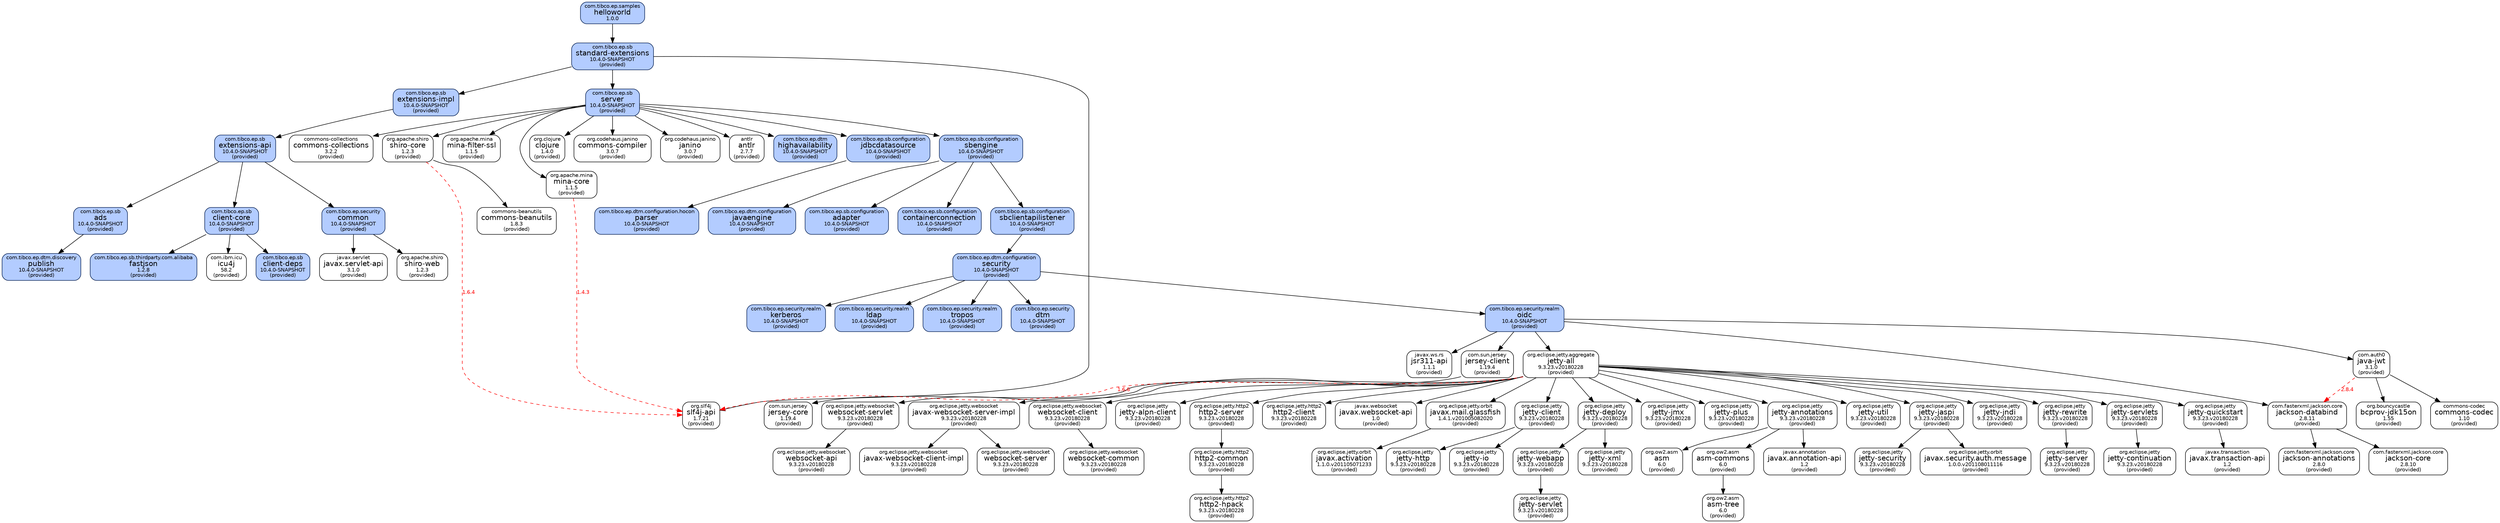 digraph "helloworld" {
  node [shape="box",style="rounded",fontname="Helvetica",fontsize="14"]
  edge [fontsize="10",fontname="Helvetica"]

  // Node Definitions:
  "com.tibco.ep.sb:ads:jar"[shape="box",style="rounded,filled",color="#001a4d",fillcolor="#b3ccff",label=<<font point-size="10">com.tibco.ep.sb</font><br/>ads<font point-size="10"><br/>10.4.0-SNAPSHOT</font><font point-size="10"><br/>(provided)</font>>]
  "com.tibco.ep.dtm.discovery:publish:jar"[shape="box",style="rounded,filled",color="#001a4d",fillcolor="#b3ccff",label=<<font point-size="10">com.tibco.ep.dtm.discovery</font><br/>publish<font point-size="10"><br/>10.4.0-SNAPSHOT</font><font point-size="10"><br/>(provided)</font>>]
  "com.tibco.ep.sb:extensions-api:jar"[shape="box",style="rounded,filled",color="#001a4d",fillcolor="#b3ccff",label=<<font point-size="10">com.tibco.ep.sb</font><br/>extensions-api<font point-size="10"><br/>10.4.0-SNAPSHOT</font><font point-size="10"><br/>(provided)</font>>]
  "com.tibco.ep.sb:client-core:jar"[shape="box",style="rounded,filled",color="#001a4d",fillcolor="#b3ccff",label=<<font point-size="10">com.tibco.ep.sb</font><br/>client-core<font point-size="10"><br/>10.4.0-SNAPSHOT</font><font point-size="10"><br/>(provided)</font>>]
  "com.ibm.icu:icu4j:jar"[label=<<font point-size="10">com.ibm.icu</font><br/>icu4j<font point-size="10"><br/>58.2</font><font point-size="10"><br/>(provided)</font>>]
  "com.tibco.ep.sb:client-deps:jar"[shape="box",style="rounded,filled",color="#001a4d",fillcolor="#b3ccff",label=<<font point-size="10">com.tibco.ep.sb</font><br/>client-deps<font point-size="10"><br/>10.4.0-SNAPSHOT</font><font point-size="10"><br/>(provided)</font>>]
  "com.tibco.ep.sb.thirdparty.com.alibaba:fastjson:jar"[shape="box",style="rounded,filled",color="#001a4d",fillcolor="#b3ccff",label=<<font point-size="10">com.tibco.ep.sb.thirdparty.com.alibaba</font><br/>fastjson<font point-size="10"><br/>1.2.8</font><font point-size="10"><br/>(provided)</font>>]
  "com.tibco.ep.security:common:jar"[shape="box",style="rounded,filled",color="#001a4d",fillcolor="#b3ccff",label=<<font point-size="10">com.tibco.ep.security</font><br/>common<font point-size="10"><br/>10.4.0-SNAPSHOT</font><font point-size="10"><br/>(provided)</font>>]
  "javax.servlet:javax.servlet-api:jar"[label=<<font point-size="10">javax.servlet</font><br/>javax.servlet-api<font point-size="10"><br/>3.1.0</font><font point-size="10"><br/>(provided)</font>>]
  "org.apache.shiro:shiro-web:jar"[label=<<font point-size="10">org.apache.shiro</font><br/>shiro-web<font point-size="10"><br/>1.2.3</font><font point-size="10"><br/>(provided)</font>>]
  "com.tibco.ep.sb:extensions-impl:jar"[shape="box",style="rounded,filled",color="#001a4d",fillcolor="#b3ccff",label=<<font point-size="10">com.tibco.ep.sb</font><br/>extensions-impl<font point-size="10"><br/>10.4.0-SNAPSHOT</font><font point-size="10"><br/>(provided)</font>>]
  "com.tibco.ep.sb:standard-extensions:jar"[shape="box",style="rounded,filled",color="#001a4d",fillcolor="#b3ccff",label=<<font point-size="10">com.tibco.ep.sb</font><br/>standard-extensions<font point-size="10"><br/>10.4.0-SNAPSHOT</font><font point-size="10"><br/>(provided)</font>>]
  "com.tibco.ep.sb:server:jar"[shape="box",style="rounded,filled",color="#001a4d",fillcolor="#b3ccff",label=<<font point-size="10">com.tibco.ep.sb</font><br/>server<font point-size="10"><br/>10.4.0-SNAPSHOT</font><font point-size="10"><br/>(provided)</font>>]
  "antlr:antlr:jar"[label=<<font point-size="10">antlr</font><br/>antlr<font point-size="10"><br/>2.7.7</font><font point-size="10"><br/>(provided)</font>>]
  "com.tibco.ep.dtm:highavailability:jar"[shape="box",style="rounded,filled",color="#001a4d",fillcolor="#b3ccff",label=<<font point-size="10">com.tibco.ep.dtm</font><br/>highavailability<font point-size="10"><br/>10.4.0-SNAPSHOT</font><font point-size="10"><br/>(provided)</font>>]
  "com.tibco.ep.sb.configuration:jdbcdatasource:jar"[shape="box",style="rounded,filled",color="#001a4d",fillcolor="#b3ccff",label=<<font point-size="10">com.tibco.ep.sb.configuration</font><br/>jdbcdatasource<font point-size="10"><br/>10.4.0-SNAPSHOT</font><font point-size="10"><br/>(provided)</font>>]
  "com.tibco.ep.dtm.configuration.hocon:parser:jar"[shape="box",style="rounded,filled",color="#001a4d",fillcolor="#b3ccff",label=<<font point-size="10">com.tibco.ep.dtm.configuration.hocon</font><br/>parser<font point-size="10"><br/>10.4.0-SNAPSHOT</font><font point-size="10"><br/>(provided)</font>>]
  "com.tibco.ep.sb.configuration:sbengine:jar"[shape="box",style="rounded,filled",color="#001a4d",fillcolor="#b3ccff",label=<<font point-size="10">com.tibco.ep.sb.configuration</font><br/>sbengine<font point-size="10"><br/>10.4.0-SNAPSHOT</font><font point-size="10"><br/>(provided)</font>>]
  "com.tibco.ep.dtm.configuration:javaengine:jar"[shape="box",style="rounded,filled",color="#001a4d",fillcolor="#b3ccff",label=<<font point-size="10">com.tibco.ep.dtm.configuration</font><br/>javaengine<font point-size="10"><br/>10.4.0-SNAPSHOT</font><font point-size="10"><br/>(provided)</font>>]
  "com.tibco.ep.sb.configuration:adapter:jar"[shape="box",style="rounded,filled",color="#001a4d",fillcolor="#b3ccff",label=<<font point-size="10">com.tibco.ep.sb.configuration</font><br/>adapter<font point-size="10"><br/>10.4.0-SNAPSHOT</font><font point-size="10"><br/>(provided)</font>>]
  "com.tibco.ep.sb.configuration:containerconnection:jar"[shape="box",style="rounded,filled",color="#001a4d",fillcolor="#b3ccff",label=<<font point-size="10">com.tibco.ep.sb.configuration</font><br/>containerconnection<font point-size="10"><br/>10.4.0-SNAPSHOT</font><font point-size="10"><br/>(provided)</font>>]
  "com.tibco.ep.dtm.configuration:security:jar"[shape="box",style="rounded,filled",color="#001a4d",fillcolor="#b3ccff",label=<<font point-size="10">com.tibco.ep.dtm.configuration</font><br/>security<font point-size="10"><br/>10.4.0-SNAPSHOT</font><font point-size="10"><br/>(provided)</font>>]
  "com.tibco.ep.security:dtm:jar"[shape="box",style="rounded,filled",color="#001a4d",fillcolor="#b3ccff",label=<<font point-size="10">com.tibco.ep.security</font><br/>dtm<font point-size="10"><br/>10.4.0-SNAPSHOT</font><font point-size="10"><br/>(provided)</font>>]
  "com.tibco.ep.security.realm:kerberos:jar"[shape="box",style="rounded,filled",color="#001a4d",fillcolor="#b3ccff",label=<<font point-size="10">com.tibco.ep.security.realm</font><br/>kerberos<font point-size="10"><br/>10.4.0-SNAPSHOT</font><font point-size="10"><br/>(provided)</font>>]
  "com.tibco.ep.security.realm:ldap:jar"[shape="box",style="rounded,filled",color="#001a4d",fillcolor="#b3ccff",label=<<font point-size="10">com.tibco.ep.security.realm</font><br/>ldap<font point-size="10"><br/>10.4.0-SNAPSHOT</font><font point-size="10"><br/>(provided)</font>>]
  "com.auth0:java-jwt:jar"[label=<<font point-size="10">com.auth0</font><br/>java-jwt<font point-size="10"><br/>3.1.0</font><font point-size="10"><br/>(provided)</font>>]
  "com.fasterxml.jackson.core:jackson-databind:jar"[label=<<font point-size="10">com.fasterxml.jackson.core</font><br/>jackson-databind<font point-size="10"><br/>2.8.11</font><font point-size="10"><br/>(provided)</font>>]
  "commons-codec:commons-codec:jar"[label=<<font point-size="10">commons-codec</font><br/>commons-codec<font point-size="10"><br/>1.10</font><font point-size="10"><br/>(provided)</font>>]
  "org.bouncycastle:bcprov-jdk15on:jar"[label=<<font point-size="10">org.bouncycastle</font><br/>bcprov-jdk15on<font point-size="10"><br/>1.55</font><font point-size="10"><br/>(provided)</font>>]
  "com.tibco.ep.security.realm:oidc:jar"[shape="box",style="rounded,filled",color="#001a4d",fillcolor="#b3ccff",label=<<font point-size="10">com.tibco.ep.security.realm</font><br/>oidc<font point-size="10"><br/>10.4.0-SNAPSHOT</font><font point-size="10"><br/>(provided)</font>>]
  "com.fasterxml.jackson.core:jackson-annotations:jar"[label=<<font point-size="10">com.fasterxml.jackson.core</font><br/>jackson-annotations<font point-size="10"><br/>2.8.0</font><font point-size="10"><br/>(provided)</font>>]
  "com.fasterxml.jackson.core:jackson-core:jar"[label=<<font point-size="10">com.fasterxml.jackson.core</font><br/>jackson-core<font point-size="10"><br/>2.8.10</font><font point-size="10"><br/>(provided)</font>>]
  "com.sun.jersey:jersey-client:jar"[label=<<font point-size="10">com.sun.jersey</font><br/>jersey-client<font point-size="10"><br/>1.19.4</font><font point-size="10"><br/>(provided)</font>>]
  "com.sun.jersey:jersey-core:jar"[label=<<font point-size="10">com.sun.jersey</font><br/>jersey-core<font point-size="10"><br/>1.19.4</font><font point-size="10"><br/>(provided)</font>>]
  "javax.ws.rs:jsr311-api:jar"[label=<<font point-size="10">javax.ws.rs</font><br/>jsr311-api<font point-size="10"><br/>1.1.1</font><font point-size="10"><br/>(provided)</font>>]
  "org.eclipse.jetty:jetty-client:jar"[label=<<font point-size="10">org.eclipse.jetty</font><br/>jetty-client<font point-size="10"><br/>9.3.23.v20180228</font><font point-size="10"><br/>(provided)</font>>]
  "org.eclipse.jetty:jetty-http:jar"[label=<<font point-size="10">org.eclipse.jetty</font><br/>jetty-http<font point-size="10"><br/>9.3.23.v20180228</font><font point-size="10"><br/>(provided)</font>>]
  "org.eclipse.jetty:jetty-io:jar"[label=<<font point-size="10">org.eclipse.jetty</font><br/>jetty-io<font point-size="10"><br/>9.3.23.v20180228</font><font point-size="10"><br/>(provided)</font>>]
  "org.eclipse.jetty.aggregate:jetty-all:jar:uber"[label=<<font point-size="10">org.eclipse.jetty.aggregate</font><br/>jetty-all<font point-size="10"><br/>9.3.23.v20180228</font><font point-size="10"><br/>(provided)</font>>]
  "org.eclipse.jetty:jetty-webapp:jar"[label=<<font point-size="10">org.eclipse.jetty</font><br/>jetty-webapp<font point-size="10"><br/>9.3.23.v20180228</font><font point-size="10"><br/>(provided)</font>>]
  "org.eclipse.jetty:jetty-servlet:jar"[label=<<font point-size="10">org.eclipse.jetty</font><br/>jetty-servlet<font point-size="10"><br/>9.3.23.v20180228</font><font point-size="10"><br/>(provided)</font>>]
  "org.eclipse.jetty:jetty-deploy:jar"[label=<<font point-size="10">org.eclipse.jetty</font><br/>jetty-deploy<font point-size="10"><br/>9.3.23.v20180228</font><font point-size="10"><br/>(provided)</font>>]
  "org.eclipse.jetty:jetty-xml:jar"[label=<<font point-size="10">org.eclipse.jetty</font><br/>jetty-xml<font point-size="10"><br/>9.3.23.v20180228</font><font point-size="10"><br/>(provided)</font>>]
  "org.eclipse.jetty:jetty-jmx:jar"[label=<<font point-size="10">org.eclipse.jetty</font><br/>jetty-jmx<font point-size="10"><br/>9.3.23.v20180228</font><font point-size="10"><br/>(provided)</font>>]
  "org.eclipse.jetty:jetty-plus:jar"[label=<<font point-size="10">org.eclipse.jetty</font><br/>jetty-plus<font point-size="10"><br/>9.3.23.v20180228</font><font point-size="10"><br/>(provided)</font>>]
  "org.eclipse.jetty:jetty-annotations:jar"[label=<<font point-size="10">org.eclipse.jetty</font><br/>jetty-annotations<font point-size="10"><br/>9.3.23.v20180228</font><font point-size="10"><br/>(provided)</font>>]
  "javax.annotation:javax.annotation-api:jar"[label=<<font point-size="10">javax.annotation</font><br/>javax.annotation-api<font point-size="10"><br/>1.2</font><font point-size="10"><br/>(provided)</font>>]
  "org.ow2.asm:asm:jar"[label=<<font point-size="10">org.ow2.asm</font><br/>asm<font point-size="10"><br/>6.0</font><font point-size="10"><br/>(provided)</font>>]
  "org.ow2.asm:asm-commons:jar"[label=<<font point-size="10">org.ow2.asm</font><br/>asm-commons<font point-size="10"><br/>6.0</font><font point-size="10"><br/>(provided)</font>>]
  "org.ow2.asm:asm-tree:jar"[label=<<font point-size="10">org.ow2.asm</font><br/>asm-tree<font point-size="10"><br/>6.0</font><font point-size="10"><br/>(provided)</font>>]
  "org.eclipse.jetty:jetty-util:jar"[label=<<font point-size="10">org.eclipse.jetty</font><br/>jetty-util<font point-size="10"><br/>9.3.23.v20180228</font><font point-size="10"><br/>(provided)</font>>]
  "org.eclipse.jetty:jetty-jaspi:jar"[label=<<font point-size="10">org.eclipse.jetty</font><br/>jetty-jaspi<font point-size="10"><br/>9.3.23.v20180228</font><font point-size="10"><br/>(provided)</font>>]
  "org.eclipse.jetty:jetty-security:jar"[label=<<font point-size="10">org.eclipse.jetty</font><br/>jetty-security<font point-size="10"><br/>9.3.23.v20180228</font><font point-size="10"><br/>(provided)</font>>]
  "org.eclipse.jetty.orbit:javax.security.auth.message:jar"[label=<<font point-size="10">org.eclipse.jetty.orbit</font><br/>javax.security.auth.message<font point-size="10"><br/>1.0.0.v201108011116</font><font point-size="10"><br/>(provided)</font>>]
  "org.eclipse.jetty:jetty-jndi:jar"[label=<<font point-size="10">org.eclipse.jetty</font><br/>jetty-jndi<font point-size="10"><br/>9.3.23.v20180228</font><font point-size="10"><br/>(provided)</font>>]
  "org.eclipse.jetty:jetty-rewrite:jar"[label=<<font point-size="10">org.eclipse.jetty</font><br/>jetty-rewrite<font point-size="10"><br/>9.3.23.v20180228</font><font point-size="10"><br/>(provided)</font>>]
  "org.eclipse.jetty:jetty-server:jar"[label=<<font point-size="10">org.eclipse.jetty</font><br/>jetty-server<font point-size="10"><br/>9.3.23.v20180228</font><font point-size="10"><br/>(provided)</font>>]
  "org.eclipse.jetty:jetty-servlets:jar"[label=<<font point-size="10">org.eclipse.jetty</font><br/>jetty-servlets<font point-size="10"><br/>9.3.23.v20180228</font><font point-size="10"><br/>(provided)</font>>]
  "org.eclipse.jetty:jetty-continuation:jar"[label=<<font point-size="10">org.eclipse.jetty</font><br/>jetty-continuation<font point-size="10"><br/>9.3.23.v20180228</font><font point-size="10"><br/>(provided)</font>>]
  "org.eclipse.jetty:jetty-quickstart:jar"[label=<<font point-size="10">org.eclipse.jetty</font><br/>jetty-quickstart<font point-size="10"><br/>9.3.23.v20180228</font><font point-size="10"><br/>(provided)</font>>]
  "javax.transaction:javax.transaction-api:jar"[label=<<font point-size="10">javax.transaction</font><br/>javax.transaction-api<font point-size="10"><br/>1.2</font><font point-size="10"><br/>(provided)</font>>]
  "org.eclipse.jetty.websocket:websocket-servlet:jar"[label=<<font point-size="10">org.eclipse.jetty.websocket</font><br/>websocket-servlet<font point-size="10"><br/>9.3.23.v20180228</font><font point-size="10"><br/>(provided)</font>>]
  "org.eclipse.jetty.websocket:websocket-api:jar"[label=<<font point-size="10">org.eclipse.jetty.websocket</font><br/>websocket-api<font point-size="10"><br/>9.3.23.v20180228</font><font point-size="10"><br/>(provided)</font>>]
  "org.eclipse.jetty.websocket:javax-websocket-server-impl:jar"[label=<<font point-size="10">org.eclipse.jetty.websocket</font><br/>javax-websocket-server-impl<font point-size="10"><br/>9.3.23.v20180228</font><font point-size="10"><br/>(provided)</font>>]
  "org.eclipse.jetty.websocket:javax-websocket-client-impl:jar"[label=<<font point-size="10">org.eclipse.jetty.websocket</font><br/>javax-websocket-client-impl<font point-size="10"><br/>9.3.23.v20180228</font><font point-size="10"><br/>(provided)</font>>]
  "org.eclipse.jetty.websocket:websocket-server:jar"[label=<<font point-size="10">org.eclipse.jetty.websocket</font><br/>websocket-server<font point-size="10"><br/>9.3.23.v20180228</font><font point-size="10"><br/>(provided)</font>>]
  "org.eclipse.jetty.websocket:websocket-client:jar"[label=<<font point-size="10">org.eclipse.jetty.websocket</font><br/>websocket-client<font point-size="10"><br/>9.3.23.v20180228</font><font point-size="10"><br/>(provided)</font>>]
  "org.eclipse.jetty.websocket:websocket-common:jar"[label=<<font point-size="10">org.eclipse.jetty.websocket</font><br/>websocket-common<font point-size="10"><br/>9.3.23.v20180228</font><font point-size="10"><br/>(provided)</font>>]
  "org.eclipse.jetty:jetty-alpn-client:jar"[label=<<font point-size="10">org.eclipse.jetty</font><br/>jetty-alpn-client<font point-size="10"><br/>9.3.23.v20180228</font><font point-size="10"><br/>(provided)</font>>]
  "org.eclipse.jetty.http2:http2-common:jar"[label=<<font point-size="10">org.eclipse.jetty.http2</font><br/>http2-common<font point-size="10"><br/>9.3.23.v20180228</font><font point-size="10"><br/>(provided)</font>>]
  "org.eclipse.jetty.http2:http2-hpack:jar"[label=<<font point-size="10">org.eclipse.jetty.http2</font><br/>http2-hpack<font point-size="10"><br/>9.3.23.v20180228</font><font point-size="10"><br/>(provided)</font>>]
  "org.eclipse.jetty.http2:http2-server:jar"[label=<<font point-size="10">org.eclipse.jetty.http2</font><br/>http2-server<font point-size="10"><br/>9.3.23.v20180228</font><font point-size="10"><br/>(provided)</font>>]
  "org.eclipse.jetty.http2:http2-client:jar"[label=<<font point-size="10">org.eclipse.jetty.http2</font><br/>http2-client<font point-size="10"><br/>9.3.23.v20180228</font><font point-size="10"><br/>(provided)</font>>]
  "javax.websocket:javax.websocket-api:jar"[label=<<font point-size="10">javax.websocket</font><br/>javax.websocket-api<font point-size="10"><br/>1.0</font><font point-size="10"><br/>(provided)</font>>]
  "org.eclipse.jetty.orbit:javax.mail.glassfish:jar"[label=<<font point-size="10">org.eclipse.jetty.orbit</font><br/>javax.mail.glassfish<font point-size="10"><br/>1.4.1.v201005082020</font><font point-size="10"><br/>(provided)</font>>]
  "org.eclipse.jetty.orbit:javax.activation:jar"[label=<<font point-size="10">org.eclipse.jetty.orbit</font><br/>javax.activation<font point-size="10"><br/>1.1.0.v201105071233</font><font point-size="10"><br/>(provided)</font>>]
  "org.slf4j:slf4j-api:jar"[label=<<font point-size="10">org.slf4j</font><br/>slf4j-api<font point-size="10"><br/>1.7.21</font><font point-size="10"><br/>(provided)</font>>]
  "com.tibco.ep.security.realm:tropos:jar"[shape="box",style="rounded,filled",color="#001a4d",fillcolor="#b3ccff",label=<<font point-size="10">com.tibco.ep.security.realm</font><br/>tropos<font point-size="10"><br/>10.4.0-SNAPSHOT</font><font point-size="10"><br/>(provided)</font>>]
  "com.tibco.ep.sb.configuration:sbclientapilistener:jar"[shape="box",style="rounded,filled",color="#001a4d",fillcolor="#b3ccff",label=<<font point-size="10">com.tibco.ep.sb.configuration</font><br/>sbclientapilistener<font point-size="10"><br/>10.4.0-SNAPSHOT</font><font point-size="10"><br/>(provided)</font>>]
  "commons-collections:commons-collections:jar"[label=<<font point-size="10">commons-collections</font><br/>commons-collections<font point-size="10"><br/>3.2.2</font><font point-size="10"><br/>(provided)</font>>]
  "org.apache.mina:mina-core:jar"[label=<<font point-size="10">org.apache.mina</font><br/>mina-core<font point-size="10"><br/>1.1.5</font><font point-size="10"><br/>(provided)</font>>]
  "org.apache.mina:mina-filter-ssl:jar"[label=<<font point-size="10">org.apache.mina</font><br/>mina-filter-ssl<font point-size="10"><br/>1.1.5</font><font point-size="10"><br/>(provided)</font>>]
  "org.apache.shiro:shiro-core:jar"[label=<<font point-size="10">org.apache.shiro</font><br/>shiro-core<font point-size="10"><br/>1.2.3</font><font point-size="10"><br/>(provided)</font>>]
  "commons-beanutils:commons-beanutils:jar"[label=<<font point-size="10">commons-beanutils</font><br/>commons-beanutils<font point-size="10"><br/>1.8.3</font><font point-size="10"><br/>(provided)</font>>]
  "org.clojure:clojure:jar"[label=<<font point-size="10">org.clojure</font><br/>clojure<font point-size="10"><br/>1.4.0</font><font point-size="10"><br/>(provided)</font>>]
  "org.codehaus.janino:commons-compiler:jar"[label=<<font point-size="10">org.codehaus.janino</font><br/>commons-compiler<font point-size="10"><br/>3.0.7</font><font point-size="10"><br/>(provided)</font>>]
  "org.codehaus.janino:janino:jar"[label=<<font point-size="10">org.codehaus.janino</font><br/>janino<font point-size="10"><br/>3.0.7</font><font point-size="10"><br/>(provided)</font>>]
  "com.tibco.ep.samples:helloworld:ep-eventflow-fragment"[shape="box",style="rounded,filled",color="#001a4d",fillcolor="#b3ccff",label=<<font point-size="10">com.tibco.ep.samples</font><br/>helloworld<font point-size="10"><br/>1.0.0</font>>]

  // Edge Definitions:
  "com.tibco.ep.sb:ads:jar" -> "com.tibco.ep.dtm.discovery:publish:jar"
  "com.tibco.ep.sb:extensions-api:jar" -> "com.tibco.ep.sb:ads:jar"
  "com.tibco.ep.sb:client-core:jar" -> "com.ibm.icu:icu4j:jar"
  "com.tibco.ep.sb:client-core:jar" -> "com.tibco.ep.sb:client-deps:jar"
  "com.tibco.ep.sb:client-core:jar" -> "com.tibco.ep.sb.thirdparty.com.alibaba:fastjson:jar"
  "com.tibco.ep.sb:extensions-api:jar" -> "com.tibco.ep.sb:client-core:jar"
  "com.tibco.ep.security:common:jar" -> "javax.servlet:javax.servlet-api:jar"
  "com.tibco.ep.security:common:jar" -> "org.apache.shiro:shiro-web:jar"
  "com.tibco.ep.sb:extensions-api:jar" -> "com.tibco.ep.security:common:jar"
  "com.tibco.ep.sb:extensions-impl:jar" -> "com.tibco.ep.sb:extensions-api:jar"
  "com.tibco.ep.sb:standard-extensions:jar" -> "com.tibco.ep.sb:extensions-impl:jar"
  "com.tibco.ep.sb:server:jar" -> "antlr:antlr:jar"
  "com.tibco.ep.sb:server:jar" -> "com.tibco.ep.dtm:highavailability:jar"
  "com.tibco.ep.sb.configuration:jdbcdatasource:jar" -> "com.tibco.ep.dtm.configuration.hocon:parser:jar"
  "com.tibco.ep.sb:server:jar" -> "com.tibco.ep.sb.configuration:jdbcdatasource:jar"
  "com.tibco.ep.sb.configuration:sbengine:jar" -> "com.tibco.ep.dtm.configuration:javaengine:jar"
  "com.tibco.ep.sb.configuration:sbengine:jar" -> "com.tibco.ep.sb.configuration:adapter:jar"
  "com.tibco.ep.sb.configuration:sbengine:jar" -> "com.tibco.ep.sb.configuration:containerconnection:jar"
  "com.tibco.ep.dtm.configuration:security:jar" -> "com.tibco.ep.security:dtm:jar"
  "com.tibco.ep.dtm.configuration:security:jar" -> "com.tibco.ep.security.realm:kerberos:jar"
  "com.tibco.ep.dtm.configuration:security:jar" -> "com.tibco.ep.security.realm:ldap:jar"
  "com.auth0:java-jwt:jar" -> "com.fasterxml.jackson.core:jackson-databind:jar"[style="dashed",color="red",fontcolor="red",label="2.8.4"]
  "com.auth0:java-jwt:jar" -> "commons-codec:commons-codec:jar"
  "com.auth0:java-jwt:jar" -> "org.bouncycastle:bcprov-jdk15on:jar"
  "com.tibco.ep.security.realm:oidc:jar" -> "com.auth0:java-jwt:jar"
  "com.fasterxml.jackson.core:jackson-databind:jar" -> "com.fasterxml.jackson.core:jackson-annotations:jar"
  "com.fasterxml.jackson.core:jackson-databind:jar" -> "com.fasterxml.jackson.core:jackson-core:jar"
  "com.tibco.ep.security.realm:oidc:jar" -> "com.fasterxml.jackson.core:jackson-databind:jar"
  "com.sun.jersey:jersey-client:jar" -> "com.sun.jersey:jersey-core:jar"
  "com.tibco.ep.security.realm:oidc:jar" -> "com.sun.jersey:jersey-client:jar"
  "com.tibco.ep.security.realm:oidc:jar" -> "javax.ws.rs:jsr311-api:jar"
  "org.eclipse.jetty:jetty-client:jar" -> "org.eclipse.jetty:jetty-http:jar"
  "org.eclipse.jetty:jetty-client:jar" -> "org.eclipse.jetty:jetty-io:jar"
  "org.eclipse.jetty.aggregate:jetty-all:jar:uber" -> "org.eclipse.jetty:jetty-client:jar"
  "org.eclipse.jetty:jetty-webapp:jar" -> "org.eclipse.jetty:jetty-servlet:jar"
  "org.eclipse.jetty:jetty-deploy:jar" -> "org.eclipse.jetty:jetty-webapp:jar"
  "org.eclipse.jetty:jetty-deploy:jar" -> "org.eclipse.jetty:jetty-xml:jar"
  "org.eclipse.jetty.aggregate:jetty-all:jar:uber" -> "org.eclipse.jetty:jetty-deploy:jar"
  "org.eclipse.jetty.aggregate:jetty-all:jar:uber" -> "org.eclipse.jetty:jetty-jmx:jar"
  "org.eclipse.jetty.aggregate:jetty-all:jar:uber" -> "org.eclipse.jetty:jetty-plus:jar"
  "org.eclipse.jetty:jetty-annotations:jar" -> "javax.annotation:javax.annotation-api:jar"
  "org.eclipse.jetty:jetty-annotations:jar" -> "org.ow2.asm:asm:jar"
  "org.ow2.asm:asm-commons:jar" -> "org.ow2.asm:asm-tree:jar"
  "org.eclipse.jetty:jetty-annotations:jar" -> "org.ow2.asm:asm-commons:jar"
  "org.eclipse.jetty.aggregate:jetty-all:jar:uber" -> "org.eclipse.jetty:jetty-annotations:jar"
  "org.eclipse.jetty.aggregate:jetty-all:jar:uber" -> "org.eclipse.jetty:jetty-util:jar"
  "org.eclipse.jetty:jetty-jaspi:jar" -> "org.eclipse.jetty:jetty-security:jar"
  "org.eclipse.jetty:jetty-jaspi:jar" -> "org.eclipse.jetty.orbit:javax.security.auth.message:jar"
  "org.eclipse.jetty.aggregate:jetty-all:jar:uber" -> "org.eclipse.jetty:jetty-jaspi:jar"
  "org.eclipse.jetty.aggregate:jetty-all:jar:uber" -> "org.eclipse.jetty:jetty-jndi:jar"
  "org.eclipse.jetty:jetty-rewrite:jar" -> "org.eclipse.jetty:jetty-server:jar"
  "org.eclipse.jetty.aggregate:jetty-all:jar:uber" -> "org.eclipse.jetty:jetty-rewrite:jar"
  "org.eclipse.jetty:jetty-servlets:jar" -> "org.eclipse.jetty:jetty-continuation:jar"
  "org.eclipse.jetty.aggregate:jetty-all:jar:uber" -> "org.eclipse.jetty:jetty-servlets:jar"
  "org.eclipse.jetty:jetty-quickstart:jar" -> "javax.transaction:javax.transaction-api:jar"
  "org.eclipse.jetty.aggregate:jetty-all:jar:uber" -> "org.eclipse.jetty:jetty-quickstart:jar"
  "org.eclipse.jetty.websocket:websocket-servlet:jar" -> "org.eclipse.jetty.websocket:websocket-api:jar"
  "org.eclipse.jetty.aggregate:jetty-all:jar:uber" -> "org.eclipse.jetty.websocket:websocket-servlet:jar"
  "org.eclipse.jetty.websocket:javax-websocket-server-impl:jar" -> "org.eclipse.jetty.websocket:javax-websocket-client-impl:jar"
  "org.eclipse.jetty.websocket:javax-websocket-server-impl:jar" -> "org.eclipse.jetty.websocket:websocket-server:jar"
  "org.eclipse.jetty.aggregate:jetty-all:jar:uber" -> "org.eclipse.jetty.websocket:javax-websocket-server-impl:jar"
  "org.eclipse.jetty.websocket:websocket-client:jar" -> "org.eclipse.jetty.websocket:websocket-common:jar"
  "org.eclipse.jetty.aggregate:jetty-all:jar:uber" -> "org.eclipse.jetty.websocket:websocket-client:jar"
  "org.eclipse.jetty.aggregate:jetty-all:jar:uber" -> "org.eclipse.jetty:jetty-alpn-client:jar"
  "org.eclipse.jetty.http2:http2-common:jar" -> "org.eclipse.jetty.http2:http2-hpack:jar"
  "org.eclipse.jetty.http2:http2-server:jar" -> "org.eclipse.jetty.http2:http2-common:jar"
  "org.eclipse.jetty.aggregate:jetty-all:jar:uber" -> "org.eclipse.jetty.http2:http2-server:jar"
  "org.eclipse.jetty.aggregate:jetty-all:jar:uber" -> "org.eclipse.jetty.http2:http2-client:jar"
  "org.eclipse.jetty.aggregate:jetty-all:jar:uber" -> "javax.websocket:javax.websocket-api:jar"
  "org.eclipse.jetty.orbit:javax.mail.glassfish:jar" -> "org.eclipse.jetty.orbit:javax.activation:jar"
  "org.eclipse.jetty.aggregate:jetty-all:jar:uber" -> "org.eclipse.jetty.orbit:javax.mail.glassfish:jar"
  "org.eclipse.jetty.aggregate:jetty-all:jar:uber" -> "org.slf4j:slf4j-api:jar"[style="dashed",color="red",fontcolor="red",label="1.6.6"]
  "com.tibco.ep.security.realm:oidc:jar" -> "org.eclipse.jetty.aggregate:jetty-all:jar:uber"
  "com.tibco.ep.dtm.configuration:security:jar" -> "com.tibco.ep.security.realm:oidc:jar"
  "com.tibco.ep.dtm.configuration:security:jar" -> "com.tibco.ep.security.realm:tropos:jar"
  "com.tibco.ep.sb.configuration:sbclientapilistener:jar" -> "com.tibco.ep.dtm.configuration:security:jar"
  "com.tibco.ep.sb.configuration:sbengine:jar" -> "com.tibco.ep.sb.configuration:sbclientapilistener:jar"
  "com.tibco.ep.sb:server:jar" -> "com.tibco.ep.sb.configuration:sbengine:jar"
  "com.tibco.ep.sb:server:jar" -> "commons-collections:commons-collections:jar"
  "org.apache.mina:mina-core:jar" -> "org.slf4j:slf4j-api:jar"[style="dashed",color="red",fontcolor="red",label="1.4.3"]
  "com.tibco.ep.sb:server:jar" -> "org.apache.mina:mina-core:jar"
  "com.tibco.ep.sb:server:jar" -> "org.apache.mina:mina-filter-ssl:jar"
  "org.apache.shiro:shiro-core:jar" -> "org.slf4j:slf4j-api:jar"[style="dashed",color="red",fontcolor="red",label="1.6.4"]
  "org.apache.shiro:shiro-core:jar" -> "commons-beanutils:commons-beanutils:jar"
  "com.tibco.ep.sb:server:jar" -> "org.apache.shiro:shiro-core:jar"
  "com.tibco.ep.sb:server:jar" -> "org.clojure:clojure:jar"
  "com.tibco.ep.sb:server:jar" -> "org.codehaus.janino:commons-compiler:jar"
  "com.tibco.ep.sb:server:jar" -> "org.codehaus.janino:janino:jar"
  "com.tibco.ep.sb:standard-extensions:jar" -> "com.tibco.ep.sb:server:jar"
  "com.tibco.ep.sb:standard-extensions:jar" -> "org.slf4j:slf4j-api:jar"
  "com.tibco.ep.samples:helloworld:ep-eventflow-fragment" -> "com.tibco.ep.sb:standard-extensions:jar"
}
